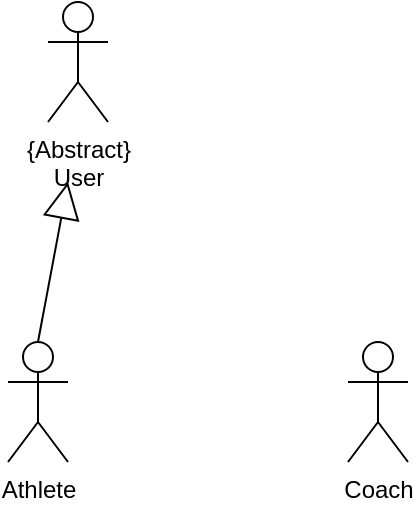 <mxfile version="12.3.9" type="github" pages="1">
  <diagram id="cp_l7d0tqcxtrVFBOv38" name="Page-1">
    <mxGraphModel dx="768" dy="374" grid="1" gridSize="10" guides="1" tooltips="1" connect="1" arrows="1" fold="1" page="1" pageScale="1" pageWidth="850" pageHeight="1100" math="0" shadow="0">
      <root>
        <mxCell id="0"/>
        <mxCell id="1" parent="0"/>
        <mxCell id="t7poKcUW6bX4nQIA9RdR-1" value="{Abstract}&lt;br&gt;User" style="shape=umlActor;verticalLabelPosition=bottom;labelBackgroundColor=#ffffff;verticalAlign=top;html=1;outlineConnect=0;" parent="1" vertex="1">
          <mxGeometry x="70" y="100" width="30" height="60" as="geometry"/>
        </mxCell>
        <mxCell id="XSzdbcbSPU38Jbw8jz2w-1" value="Athlete" style="shape=umlActor;verticalLabelPosition=bottom;labelBackgroundColor=#ffffff;verticalAlign=top;html=1;outlineConnect=0;" vertex="1" parent="1">
          <mxGeometry x="50" y="270" width="30" height="60" as="geometry"/>
        </mxCell>
        <mxCell id="XSzdbcbSPU38Jbw8jz2w-2" value="Coach" style="shape=umlActor;verticalLabelPosition=bottom;labelBackgroundColor=#ffffff;verticalAlign=top;html=1;outlineConnect=0;" vertex="1" parent="1">
          <mxGeometry x="220" y="270" width="30" height="60" as="geometry"/>
        </mxCell>
        <mxCell id="XSzdbcbSPU38Jbw8jz2w-5" value="" style="endArrow=block;endSize=16;endFill=0;html=1;exitX=0.5;exitY=0;exitDx=0;exitDy=0;exitPerimeter=0;" edge="1" parent="1" source="XSzdbcbSPU38Jbw8jz2w-1">
          <mxGeometry width="160" relative="1" as="geometry">
            <mxPoint x="50" y="370" as="sourcePoint"/>
            <mxPoint x="80" y="190" as="targetPoint"/>
          </mxGeometry>
        </mxCell>
      </root>
    </mxGraphModel>
  </diagram>
</mxfile>
